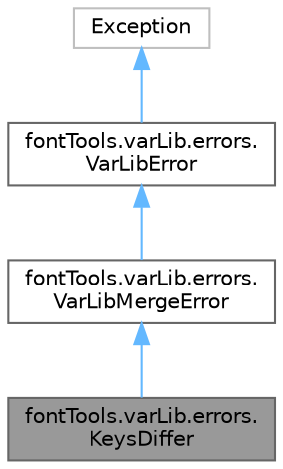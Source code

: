digraph "fontTools.varLib.errors.KeysDiffer"
{
 // LATEX_PDF_SIZE
  bgcolor="transparent";
  edge [fontname=Helvetica,fontsize=10,labelfontname=Helvetica,labelfontsize=10];
  node [fontname=Helvetica,fontsize=10,shape=box,height=0.2,width=0.4];
  Node1 [id="Node000001",label="fontTools.varLib.errors.\lKeysDiffer",height=0.2,width=0.4,color="gray40", fillcolor="grey60", style="filled", fontcolor="black",tooltip=" "];
  Node2 -> Node1 [id="edge1_Node000001_Node000002",dir="back",color="steelblue1",style="solid",tooltip=" "];
  Node2 [id="Node000002",label="fontTools.varLib.errors.\lVarLibMergeError",height=0.2,width=0.4,color="gray40", fillcolor="white", style="filled",URL="$d7/d6f/classfontTools_1_1varLib_1_1errors_1_1VarLibMergeError.html",tooltip=" "];
  Node3 -> Node2 [id="edge2_Node000002_Node000003",dir="back",color="steelblue1",style="solid",tooltip=" "];
  Node3 [id="Node000003",label="fontTools.varLib.errors.\lVarLibError",height=0.2,width=0.4,color="gray40", fillcolor="white", style="filled",URL="$d5/d14/classfontTools_1_1varLib_1_1errors_1_1VarLibError.html",tooltip=" "];
  Node4 -> Node3 [id="edge3_Node000003_Node000004",dir="back",color="steelblue1",style="solid",tooltip=" "];
  Node4 [id="Node000004",label="Exception",height=0.2,width=0.4,color="grey75", fillcolor="white", style="filled",URL="$d4/d67/classException.html",tooltip=" "];
}

